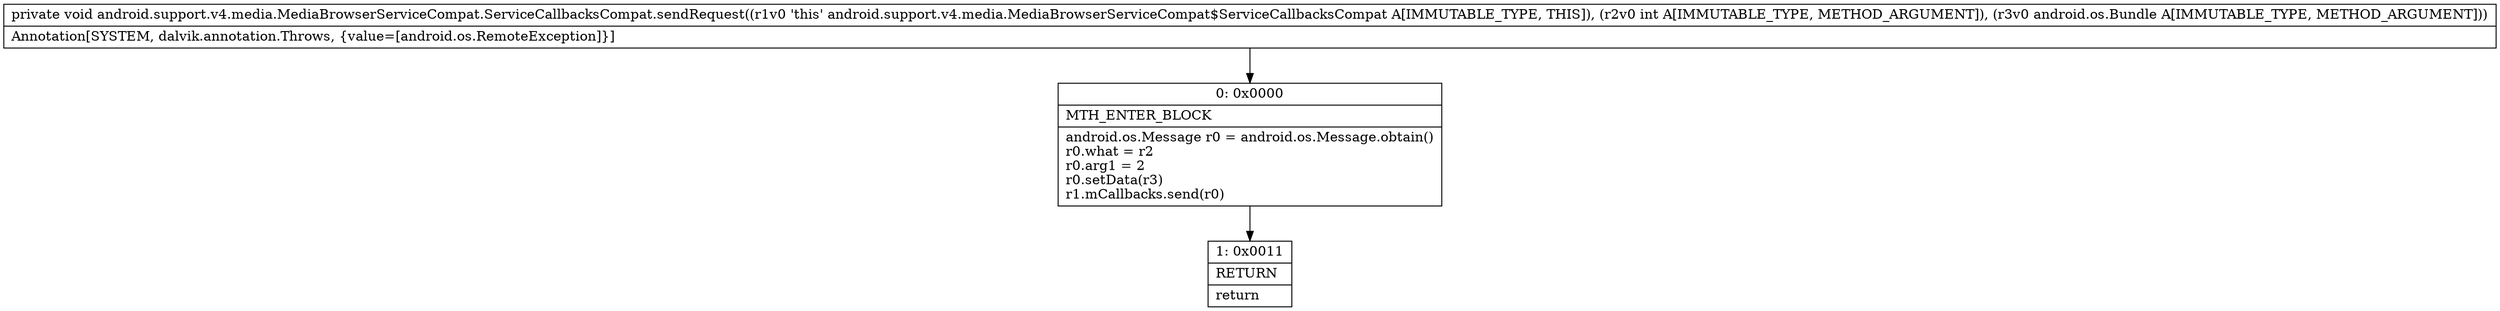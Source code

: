 digraph "CFG forandroid.support.v4.media.MediaBrowserServiceCompat.ServiceCallbacksCompat.sendRequest(ILandroid\/os\/Bundle;)V" {
Node_0 [shape=record,label="{0\:\ 0x0000|MTH_ENTER_BLOCK\l|android.os.Message r0 = android.os.Message.obtain()\lr0.what = r2\lr0.arg1 = 2\lr0.setData(r3)\lr1.mCallbacks.send(r0)\l}"];
Node_1 [shape=record,label="{1\:\ 0x0011|RETURN\l|return\l}"];
MethodNode[shape=record,label="{private void android.support.v4.media.MediaBrowserServiceCompat.ServiceCallbacksCompat.sendRequest((r1v0 'this' android.support.v4.media.MediaBrowserServiceCompat$ServiceCallbacksCompat A[IMMUTABLE_TYPE, THIS]), (r2v0 int A[IMMUTABLE_TYPE, METHOD_ARGUMENT]), (r3v0 android.os.Bundle A[IMMUTABLE_TYPE, METHOD_ARGUMENT]))  | Annotation[SYSTEM, dalvik.annotation.Throws, \{value=[android.os.RemoteException]\}]\l}"];
MethodNode -> Node_0;
Node_0 -> Node_1;
}

